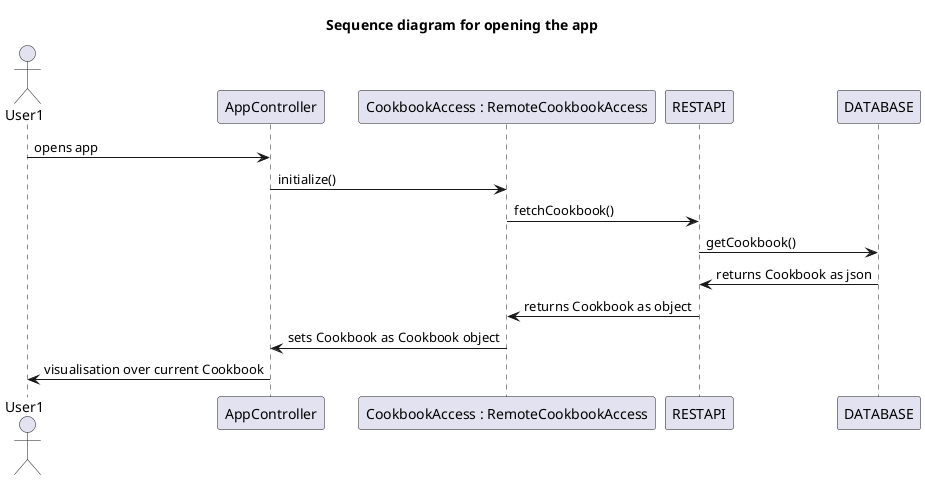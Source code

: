 @startuml sequenceDiagram

title Sequence diagram for opening the app

    actor User1
    User1 -> AppController: opens app
    AppController -> "CookbookAccess : RemoteCookbookAccess": initialize()
    "CookbookAccess : RemoteCookbookAccess" -> RESTAPI: fetchCookbook()
    RESTAPI -> DATABASE : getCookbook()
    DATABASE -> RESTAPI: returns Cookbook as json
    RESTAPI -> "CookbookAccess : RemoteCookbookAccess": returns Cookbook as object
    "CookbookAccess : RemoteCookbookAccess" -> AppController: sets Cookbook as Cookbook object
    AppController -> User1: visualisation over current Cookbook

@enduml